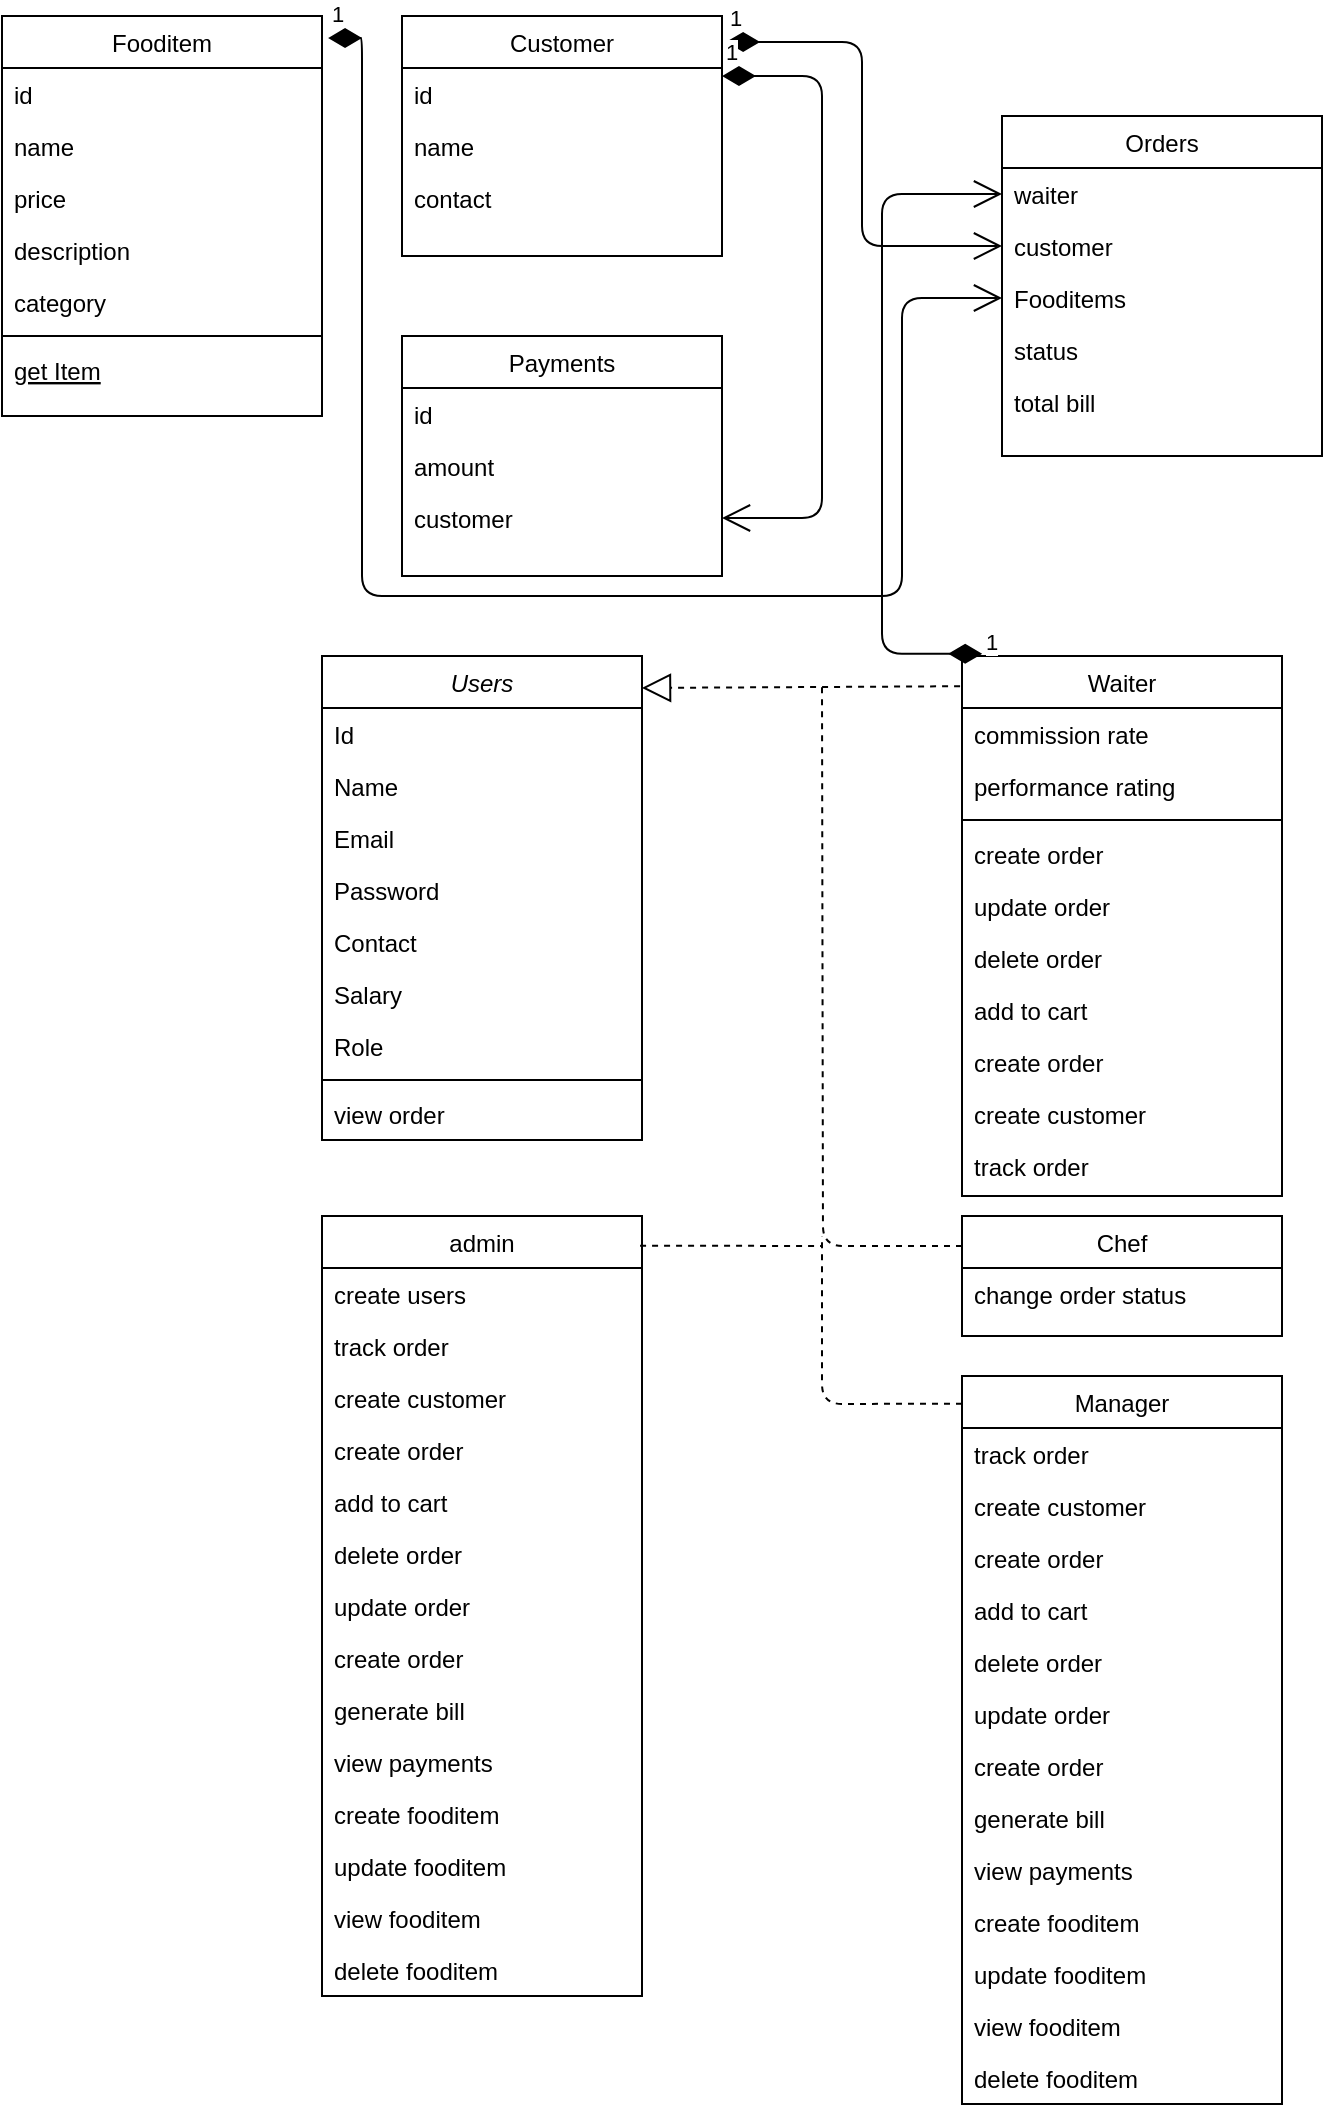 <mxfile version="14.7.6" type="device"><diagram id="C5RBs43oDa-KdzZeNtuy" name="Page-1"><mxGraphModel dx="1102" dy="614" grid="1" gridSize="10" guides="1" tooltips="1" connect="1" arrows="1" fold="1" page="1" pageScale="1" pageWidth="827" pageHeight="1169" math="0" shadow="0"><root><mxCell id="WIyWlLk6GJQsqaUBKTNV-0"/><mxCell id="WIyWlLk6GJQsqaUBKTNV-1" parent="WIyWlLk6GJQsqaUBKTNV-0"/><mxCell id="zkfFHV4jXpPFQw0GAbJ--0" value="Users" style="swimlane;fontStyle=2;align=center;verticalAlign=top;childLayout=stackLayout;horizontal=1;startSize=26;horizontalStack=0;resizeParent=1;resizeLast=0;collapsible=1;marginBottom=0;rounded=0;shadow=0;strokeWidth=1;" parent="WIyWlLk6GJQsqaUBKTNV-1" vertex="1"><mxGeometry x="280" y="360" width="160" height="242" as="geometry"><mxRectangle x="230" y="140" width="160" height="26" as="alternateBounds"/></mxGeometry></mxCell><mxCell id="HXVyKgKRxXWPWW1dmB_6-84" value="Id" style="text;align=left;verticalAlign=top;spacingLeft=4;spacingRight=4;overflow=hidden;rotatable=0;points=[[0,0.5],[1,0.5]];portConstraint=eastwest;rounded=0;shadow=0;html=0;" parent="zkfFHV4jXpPFQw0GAbJ--0" vertex="1"><mxGeometry y="26" width="160" height="26" as="geometry"/></mxCell><mxCell id="zkfFHV4jXpPFQw0GAbJ--1" value="Name" style="text;align=left;verticalAlign=top;spacingLeft=4;spacingRight=4;overflow=hidden;rotatable=0;points=[[0,0.5],[1,0.5]];portConstraint=eastwest;" parent="zkfFHV4jXpPFQw0GAbJ--0" vertex="1"><mxGeometry y="52" width="160" height="26" as="geometry"/></mxCell><mxCell id="zkfFHV4jXpPFQw0GAbJ--3" value="Email" style="text;align=left;verticalAlign=top;spacingLeft=4;spacingRight=4;overflow=hidden;rotatable=0;points=[[0,0.5],[1,0.5]];portConstraint=eastwest;rounded=0;shadow=0;html=0;" parent="zkfFHV4jXpPFQw0GAbJ--0" vertex="1"><mxGeometry y="78" width="160" height="26" as="geometry"/></mxCell><mxCell id="zkfFHV4jXpPFQw0GAbJ--2" value="Password" style="text;align=left;verticalAlign=top;spacingLeft=4;spacingRight=4;overflow=hidden;rotatable=0;points=[[0,0.5],[1,0.5]];portConstraint=eastwest;rounded=0;shadow=0;html=0;" parent="zkfFHV4jXpPFQw0GAbJ--0" vertex="1"><mxGeometry y="104" width="160" height="26" as="geometry"/></mxCell><mxCell id="HXVyKgKRxXWPWW1dmB_6-85" value="Contact" style="text;align=left;verticalAlign=top;spacingLeft=4;spacingRight=4;overflow=hidden;rotatable=0;points=[[0,0.5],[1,0.5]];portConstraint=eastwest;rounded=0;shadow=0;html=0;" parent="zkfFHV4jXpPFQw0GAbJ--0" vertex="1"><mxGeometry y="130" width="160" height="26" as="geometry"/></mxCell><mxCell id="HXVyKgKRxXWPWW1dmB_6-86" value="Salary" style="text;align=left;verticalAlign=top;spacingLeft=4;spacingRight=4;overflow=hidden;rotatable=0;points=[[0,0.5],[1,0.5]];portConstraint=eastwest;rounded=0;shadow=0;html=0;" parent="zkfFHV4jXpPFQw0GAbJ--0" vertex="1"><mxGeometry y="156" width="160" height="26" as="geometry"/></mxCell><mxCell id="HXVyKgKRxXWPWW1dmB_6-87" value="Role" style="text;align=left;verticalAlign=top;spacingLeft=4;spacingRight=4;overflow=hidden;rotatable=0;points=[[0,0.5],[1,0.5]];portConstraint=eastwest;rounded=0;shadow=0;html=0;" parent="zkfFHV4jXpPFQw0GAbJ--0" vertex="1"><mxGeometry y="182" width="160" height="26" as="geometry"/></mxCell><mxCell id="zkfFHV4jXpPFQw0GAbJ--4" value="" style="line;html=1;strokeWidth=1;align=left;verticalAlign=middle;spacingTop=-1;spacingLeft=3;spacingRight=3;rotatable=0;labelPosition=right;points=[];portConstraint=eastwest;" parent="zkfFHV4jXpPFQw0GAbJ--0" vertex="1"><mxGeometry y="208" width="160" height="8" as="geometry"/></mxCell><mxCell id="zkfFHV4jXpPFQw0GAbJ--5" value="view order" style="text;align=left;verticalAlign=top;spacingLeft=4;spacingRight=4;overflow=hidden;rotatable=0;points=[[0,0.5],[1,0.5]];portConstraint=eastwest;" parent="zkfFHV4jXpPFQw0GAbJ--0" vertex="1"><mxGeometry y="216" width="160" height="26" as="geometry"/></mxCell><mxCell id="zkfFHV4jXpPFQw0GAbJ--6" value="Fooditem" style="swimlane;fontStyle=0;align=center;verticalAlign=top;childLayout=stackLayout;horizontal=1;startSize=26;horizontalStack=0;resizeParent=1;resizeLast=0;collapsible=1;marginBottom=0;rounded=0;shadow=0;strokeWidth=1;" parent="WIyWlLk6GJQsqaUBKTNV-1" vertex="1"><mxGeometry x="120" y="40" width="160" height="200" as="geometry"><mxRectangle x="130" y="380" width="160" height="26" as="alternateBounds"/></mxGeometry></mxCell><mxCell id="zkfFHV4jXpPFQw0GAbJ--7" value="id" style="text;align=left;verticalAlign=top;spacingLeft=4;spacingRight=4;overflow=hidden;rotatable=0;points=[[0,0.5],[1,0.5]];portConstraint=eastwest;" parent="zkfFHV4jXpPFQw0GAbJ--6" vertex="1"><mxGeometry y="26" width="160" height="26" as="geometry"/></mxCell><mxCell id="zkfFHV4jXpPFQw0GAbJ--8" value="name" style="text;align=left;verticalAlign=top;spacingLeft=4;spacingRight=4;overflow=hidden;rotatable=0;points=[[0,0.5],[1,0.5]];portConstraint=eastwest;rounded=0;shadow=0;html=0;" parent="zkfFHV4jXpPFQw0GAbJ--6" vertex="1"><mxGeometry y="52" width="160" height="26" as="geometry"/></mxCell><mxCell id="HXVyKgKRxXWPWW1dmB_6-135" value="price" style="text;align=left;verticalAlign=top;spacingLeft=4;spacingRight=4;overflow=hidden;rotatable=0;points=[[0,0.5],[1,0.5]];portConstraint=eastwest;rounded=0;shadow=0;html=0;" parent="zkfFHV4jXpPFQw0GAbJ--6" vertex="1"><mxGeometry y="78" width="160" height="26" as="geometry"/></mxCell><mxCell id="HXVyKgKRxXWPWW1dmB_6-136" value="description" style="text;align=left;verticalAlign=top;spacingLeft=4;spacingRight=4;overflow=hidden;rotatable=0;points=[[0,0.5],[1,0.5]];portConstraint=eastwest;rounded=0;shadow=0;html=0;" parent="zkfFHV4jXpPFQw0GAbJ--6" vertex="1"><mxGeometry y="104" width="160" height="26" as="geometry"/></mxCell><mxCell id="HXVyKgKRxXWPWW1dmB_6-137" value="category" style="text;align=left;verticalAlign=top;spacingLeft=4;spacingRight=4;overflow=hidden;rotatable=0;points=[[0,0.5],[1,0.5]];portConstraint=eastwest;rounded=0;shadow=0;html=0;" parent="zkfFHV4jXpPFQw0GAbJ--6" vertex="1"><mxGeometry y="130" width="160" height="26" as="geometry"/></mxCell><mxCell id="zkfFHV4jXpPFQw0GAbJ--9" value="" style="line;html=1;strokeWidth=1;align=left;verticalAlign=middle;spacingTop=-1;spacingLeft=3;spacingRight=3;rotatable=0;labelPosition=right;points=[];portConstraint=eastwest;" parent="zkfFHV4jXpPFQw0GAbJ--6" vertex="1"><mxGeometry y="156" width="160" height="8" as="geometry"/></mxCell><mxCell id="zkfFHV4jXpPFQw0GAbJ--10" value="get Item" style="text;align=left;verticalAlign=top;spacingLeft=4;spacingRight=4;overflow=hidden;rotatable=0;points=[[0,0.5],[1,0.5]];portConstraint=eastwest;fontStyle=4" parent="zkfFHV4jXpPFQw0GAbJ--6" vertex="1"><mxGeometry y="164" width="160" height="26" as="geometry"/></mxCell><mxCell id="zkfFHV4jXpPFQw0GAbJ--13" value="Chef" style="swimlane;fontStyle=0;align=center;verticalAlign=top;childLayout=stackLayout;horizontal=1;startSize=26;horizontalStack=0;resizeParent=1;resizeLast=0;collapsible=1;marginBottom=0;rounded=0;shadow=0;strokeWidth=1;" parent="WIyWlLk6GJQsqaUBKTNV-1" vertex="1"><mxGeometry x="600" y="640" width="160" height="60" as="geometry"><mxRectangle x="340" y="380" width="170" height="26" as="alternateBounds"/></mxGeometry></mxCell><mxCell id="HXVyKgKRxXWPWW1dmB_6-90" value="change order status" style="text;align=left;verticalAlign=top;spacingLeft=4;spacingRight=4;overflow=hidden;rotatable=0;points=[[0,0.5],[1,0.5]];portConstraint=eastwest;" parent="zkfFHV4jXpPFQw0GAbJ--13" vertex="1"><mxGeometry y="26" width="160" height="26" as="geometry"/></mxCell><mxCell id="zkfFHV4jXpPFQw0GAbJ--17" value="Waiter" style="swimlane;fontStyle=0;align=center;verticalAlign=top;childLayout=stackLayout;horizontal=1;startSize=26;horizontalStack=0;resizeParent=1;resizeLast=0;collapsible=1;marginBottom=0;rounded=0;shadow=0;strokeWidth=1;" parent="WIyWlLk6GJQsqaUBKTNV-1" vertex="1"><mxGeometry x="600" y="360" width="160" height="270" as="geometry"><mxRectangle x="550" y="140" width="160" height="26" as="alternateBounds"/></mxGeometry></mxCell><mxCell id="zkfFHV4jXpPFQw0GAbJ--18" value="commission rate" style="text;align=left;verticalAlign=top;spacingLeft=4;spacingRight=4;overflow=hidden;rotatable=0;points=[[0,0.5],[1,0.5]];portConstraint=eastwest;" parent="zkfFHV4jXpPFQw0GAbJ--17" vertex="1"><mxGeometry y="26" width="160" height="26" as="geometry"/></mxCell><mxCell id="HXVyKgKRxXWPWW1dmB_6-96" value="performance rating" style="text;align=left;verticalAlign=top;spacingLeft=4;spacingRight=4;overflow=hidden;rotatable=0;points=[[0,0.5],[1,0.5]];portConstraint=eastwest;" parent="zkfFHV4jXpPFQw0GAbJ--17" vertex="1"><mxGeometry y="52" width="160" height="26" as="geometry"/></mxCell><mxCell id="HXVyKgKRxXWPWW1dmB_6-98" value="" style="line;html=1;strokeWidth=1;align=left;verticalAlign=middle;spacingTop=-1;spacingLeft=3;spacingRight=3;rotatable=0;labelPosition=right;points=[];portConstraint=eastwest;" parent="zkfFHV4jXpPFQw0GAbJ--17" vertex="1"><mxGeometry y="78" width="160" height="8" as="geometry"/></mxCell><mxCell id="HXVyKgKRxXWPWW1dmB_6-97" value="create order" style="text;align=left;verticalAlign=top;spacingLeft=4;spacingRight=4;overflow=hidden;rotatable=0;points=[[0,0.5],[1,0.5]];portConstraint=eastwest;rounded=0;shadow=0;html=0;" parent="zkfFHV4jXpPFQw0GAbJ--17" vertex="1"><mxGeometry y="86" width="160" height="26" as="geometry"/></mxCell><mxCell id="zkfFHV4jXpPFQw0GAbJ--19" value="update order" style="text;align=left;verticalAlign=top;spacingLeft=4;spacingRight=4;overflow=hidden;rotatable=0;points=[[0,0.5],[1,0.5]];portConstraint=eastwest;rounded=0;shadow=0;html=0;" parent="zkfFHV4jXpPFQw0GAbJ--17" vertex="1"><mxGeometry y="112" width="160" height="26" as="geometry"/></mxCell><mxCell id="zkfFHV4jXpPFQw0GAbJ--20" value="delete order" style="text;align=left;verticalAlign=top;spacingLeft=4;spacingRight=4;overflow=hidden;rotatable=0;points=[[0,0.5],[1,0.5]];portConstraint=eastwest;rounded=0;shadow=0;html=0;" parent="zkfFHV4jXpPFQw0GAbJ--17" vertex="1"><mxGeometry y="138" width="160" height="26" as="geometry"/></mxCell><mxCell id="zkfFHV4jXpPFQw0GAbJ--21" value="add to cart" style="text;align=left;verticalAlign=top;spacingLeft=4;spacingRight=4;overflow=hidden;rotatable=0;points=[[0,0.5],[1,0.5]];portConstraint=eastwest;rounded=0;shadow=0;html=0;" parent="zkfFHV4jXpPFQw0GAbJ--17" vertex="1"><mxGeometry y="164" width="160" height="26" as="geometry"/></mxCell><mxCell id="zkfFHV4jXpPFQw0GAbJ--22" value="create order" style="text;align=left;verticalAlign=top;spacingLeft=4;spacingRight=4;overflow=hidden;rotatable=0;points=[[0,0.5],[1,0.5]];portConstraint=eastwest;rounded=0;shadow=0;html=0;" parent="zkfFHV4jXpPFQw0GAbJ--17" vertex="1"><mxGeometry y="190" width="160" height="26" as="geometry"/></mxCell><mxCell id="HXVyKgKRxXWPWW1dmB_6-88" value="create customer" style="text;align=left;verticalAlign=top;spacingLeft=4;spacingRight=4;overflow=hidden;rotatable=0;points=[[0,0.5],[1,0.5]];portConstraint=eastwest;rounded=0;shadow=0;html=0;" parent="zkfFHV4jXpPFQw0GAbJ--17" vertex="1"><mxGeometry y="216" width="160" height="26" as="geometry"/></mxCell><mxCell id="HXVyKgKRxXWPWW1dmB_6-91" value="track order" style="text;align=left;verticalAlign=top;spacingLeft=4;spacingRight=4;overflow=hidden;rotatable=0;points=[[0,0.5],[1,0.5]];portConstraint=eastwest;rounded=0;shadow=0;html=0;" parent="zkfFHV4jXpPFQw0GAbJ--17" vertex="1"><mxGeometry y="242" width="160" height="26" as="geometry"/></mxCell><mxCell id="HXVyKgKRxXWPWW1dmB_6-92" value="Manager" style="swimlane;fontStyle=0;align=center;verticalAlign=top;childLayout=stackLayout;horizontal=1;startSize=26;horizontalStack=0;resizeParent=1;resizeLast=0;collapsible=1;marginBottom=0;rounded=0;shadow=0;strokeWidth=1;" parent="WIyWlLk6GJQsqaUBKTNV-1" vertex="1"><mxGeometry x="600" y="720" width="160" height="364" as="geometry"><mxRectangle x="340" y="380" width="170" height="26" as="alternateBounds"/></mxGeometry></mxCell><mxCell id="HXVyKgKRxXWPWW1dmB_6-113" value="track order" style="text;align=left;verticalAlign=top;spacingLeft=4;spacingRight=4;overflow=hidden;rotatable=0;points=[[0,0.5],[1,0.5]];portConstraint=eastwest;rounded=0;shadow=0;html=0;" parent="HXVyKgKRxXWPWW1dmB_6-92" vertex="1"><mxGeometry y="26" width="160" height="26" as="geometry"/></mxCell><mxCell id="HXVyKgKRxXWPWW1dmB_6-112" value="create customer" style="text;align=left;verticalAlign=top;spacingLeft=4;spacingRight=4;overflow=hidden;rotatable=0;points=[[0,0.5],[1,0.5]];portConstraint=eastwest;rounded=0;shadow=0;html=0;" parent="HXVyKgKRxXWPWW1dmB_6-92" vertex="1"><mxGeometry y="52" width="160" height="26" as="geometry"/></mxCell><mxCell id="HXVyKgKRxXWPWW1dmB_6-111" value="create order" style="text;align=left;verticalAlign=top;spacingLeft=4;spacingRight=4;overflow=hidden;rotatable=0;points=[[0,0.5],[1,0.5]];portConstraint=eastwest;rounded=0;shadow=0;html=0;" parent="HXVyKgKRxXWPWW1dmB_6-92" vertex="1"><mxGeometry y="78" width="160" height="26" as="geometry"/></mxCell><mxCell id="HXVyKgKRxXWPWW1dmB_6-110" value="add to cart" style="text;align=left;verticalAlign=top;spacingLeft=4;spacingRight=4;overflow=hidden;rotatable=0;points=[[0,0.5],[1,0.5]];portConstraint=eastwest;rounded=0;shadow=0;html=0;" parent="HXVyKgKRxXWPWW1dmB_6-92" vertex="1"><mxGeometry y="104" width="160" height="26" as="geometry"/></mxCell><mxCell id="HXVyKgKRxXWPWW1dmB_6-109" value="delete order" style="text;align=left;verticalAlign=top;spacingLeft=4;spacingRight=4;overflow=hidden;rotatable=0;points=[[0,0.5],[1,0.5]];portConstraint=eastwest;rounded=0;shadow=0;html=0;" parent="HXVyKgKRxXWPWW1dmB_6-92" vertex="1"><mxGeometry y="130" width="160" height="26" as="geometry"/></mxCell><mxCell id="HXVyKgKRxXWPWW1dmB_6-108" value="update order" style="text;align=left;verticalAlign=top;spacingLeft=4;spacingRight=4;overflow=hidden;rotatable=0;points=[[0,0.5],[1,0.5]];portConstraint=eastwest;rounded=0;shadow=0;html=0;" parent="HXVyKgKRxXWPWW1dmB_6-92" vertex="1"><mxGeometry y="156" width="160" height="26" as="geometry"/></mxCell><mxCell id="HXVyKgKRxXWPWW1dmB_6-107" value="create order" style="text;align=left;verticalAlign=top;spacingLeft=4;spacingRight=4;overflow=hidden;rotatable=0;points=[[0,0.5],[1,0.5]];portConstraint=eastwest;rounded=0;shadow=0;html=0;" parent="HXVyKgKRxXWPWW1dmB_6-92" vertex="1"><mxGeometry y="182" width="160" height="26" as="geometry"/></mxCell><mxCell id="HXVyKgKRxXWPWW1dmB_6-114" value="generate bill" style="text;align=left;verticalAlign=top;spacingLeft=4;spacingRight=4;overflow=hidden;rotatable=0;points=[[0,0.5],[1,0.5]];portConstraint=eastwest;rounded=0;shadow=0;html=0;" parent="HXVyKgKRxXWPWW1dmB_6-92" vertex="1"><mxGeometry y="208" width="160" height="26" as="geometry"/></mxCell><mxCell id="HXVyKgKRxXWPWW1dmB_6-115" value="view payments" style="text;align=left;verticalAlign=top;spacingLeft=4;spacingRight=4;overflow=hidden;rotatable=0;points=[[0,0.5],[1,0.5]];portConstraint=eastwest;rounded=0;shadow=0;html=0;" parent="HXVyKgKRxXWPWW1dmB_6-92" vertex="1"><mxGeometry y="234" width="160" height="26" as="geometry"/></mxCell><mxCell id="HXVyKgKRxXWPWW1dmB_6-116" value="create fooditem" style="text;align=left;verticalAlign=top;spacingLeft=4;spacingRight=4;overflow=hidden;rotatable=0;points=[[0,0.5],[1,0.5]];portConstraint=eastwest;rounded=0;shadow=0;html=0;" parent="HXVyKgKRxXWPWW1dmB_6-92" vertex="1"><mxGeometry y="260" width="160" height="26" as="geometry"/></mxCell><mxCell id="HXVyKgKRxXWPWW1dmB_6-117" value="update fooditem" style="text;align=left;verticalAlign=top;spacingLeft=4;spacingRight=4;overflow=hidden;rotatable=0;points=[[0,0.5],[1,0.5]];portConstraint=eastwest;rounded=0;shadow=0;html=0;" parent="HXVyKgKRxXWPWW1dmB_6-92" vertex="1"><mxGeometry y="286" width="160" height="26" as="geometry"/></mxCell><mxCell id="HXVyKgKRxXWPWW1dmB_6-118" value="view fooditem" style="text;align=left;verticalAlign=top;spacingLeft=4;spacingRight=4;overflow=hidden;rotatable=0;points=[[0,0.5],[1,0.5]];portConstraint=eastwest;rounded=0;shadow=0;html=0;" parent="HXVyKgKRxXWPWW1dmB_6-92" vertex="1"><mxGeometry y="312" width="160" height="26" as="geometry"/></mxCell><mxCell id="HXVyKgKRxXWPWW1dmB_6-119" value="delete fooditem" style="text;align=left;verticalAlign=top;spacingLeft=4;spacingRight=4;overflow=hidden;rotatable=0;points=[[0,0.5],[1,0.5]];portConstraint=eastwest;rounded=0;shadow=0;html=0;" parent="HXVyKgKRxXWPWW1dmB_6-92" vertex="1"><mxGeometry y="338" width="160" height="26" as="geometry"/></mxCell><mxCell id="HXVyKgKRxXWPWW1dmB_6-120" value="admin" style="swimlane;fontStyle=0;align=center;verticalAlign=top;childLayout=stackLayout;horizontal=1;startSize=26;horizontalStack=0;resizeParent=1;resizeLast=0;collapsible=1;marginBottom=0;rounded=0;shadow=0;strokeWidth=1;" parent="WIyWlLk6GJQsqaUBKTNV-1" vertex="1"><mxGeometry x="280" y="640" width="160" height="390" as="geometry"><mxRectangle x="340" y="380" width="170" height="26" as="alternateBounds"/></mxGeometry></mxCell><mxCell id="HXVyKgKRxXWPWW1dmB_6-134" value="create users" style="text;align=left;verticalAlign=top;spacingLeft=4;spacingRight=4;overflow=hidden;rotatable=0;points=[[0,0.5],[1,0.5]];portConstraint=eastwest;rounded=0;shadow=0;html=0;" parent="HXVyKgKRxXWPWW1dmB_6-120" vertex="1"><mxGeometry y="26" width="160" height="26" as="geometry"/></mxCell><mxCell id="HXVyKgKRxXWPWW1dmB_6-121" value="track order" style="text;align=left;verticalAlign=top;spacingLeft=4;spacingRight=4;overflow=hidden;rotatable=0;points=[[0,0.5],[1,0.5]];portConstraint=eastwest;rounded=0;shadow=0;html=0;" parent="HXVyKgKRxXWPWW1dmB_6-120" vertex="1"><mxGeometry y="52" width="160" height="26" as="geometry"/></mxCell><mxCell id="HXVyKgKRxXWPWW1dmB_6-122" value="create customer" style="text;align=left;verticalAlign=top;spacingLeft=4;spacingRight=4;overflow=hidden;rotatable=0;points=[[0,0.5],[1,0.5]];portConstraint=eastwest;rounded=0;shadow=0;html=0;" parent="HXVyKgKRxXWPWW1dmB_6-120" vertex="1"><mxGeometry y="78" width="160" height="26" as="geometry"/></mxCell><mxCell id="HXVyKgKRxXWPWW1dmB_6-123" value="create order" style="text;align=left;verticalAlign=top;spacingLeft=4;spacingRight=4;overflow=hidden;rotatable=0;points=[[0,0.5],[1,0.5]];portConstraint=eastwest;rounded=0;shadow=0;html=0;" parent="HXVyKgKRxXWPWW1dmB_6-120" vertex="1"><mxGeometry y="104" width="160" height="26" as="geometry"/></mxCell><mxCell id="HXVyKgKRxXWPWW1dmB_6-124" value="add to cart" style="text;align=left;verticalAlign=top;spacingLeft=4;spacingRight=4;overflow=hidden;rotatable=0;points=[[0,0.5],[1,0.5]];portConstraint=eastwest;rounded=0;shadow=0;html=0;" parent="HXVyKgKRxXWPWW1dmB_6-120" vertex="1"><mxGeometry y="130" width="160" height="26" as="geometry"/></mxCell><mxCell id="HXVyKgKRxXWPWW1dmB_6-125" value="delete order" style="text;align=left;verticalAlign=top;spacingLeft=4;spacingRight=4;overflow=hidden;rotatable=0;points=[[0,0.5],[1,0.5]];portConstraint=eastwest;rounded=0;shadow=0;html=0;" parent="HXVyKgKRxXWPWW1dmB_6-120" vertex="1"><mxGeometry y="156" width="160" height="26" as="geometry"/></mxCell><mxCell id="HXVyKgKRxXWPWW1dmB_6-126" value="update order" style="text;align=left;verticalAlign=top;spacingLeft=4;spacingRight=4;overflow=hidden;rotatable=0;points=[[0,0.5],[1,0.5]];portConstraint=eastwest;rounded=0;shadow=0;html=0;" parent="HXVyKgKRxXWPWW1dmB_6-120" vertex="1"><mxGeometry y="182" width="160" height="26" as="geometry"/></mxCell><mxCell id="HXVyKgKRxXWPWW1dmB_6-127" value="create order" style="text;align=left;verticalAlign=top;spacingLeft=4;spacingRight=4;overflow=hidden;rotatable=0;points=[[0,0.5],[1,0.5]];portConstraint=eastwest;rounded=0;shadow=0;html=0;" parent="HXVyKgKRxXWPWW1dmB_6-120" vertex="1"><mxGeometry y="208" width="160" height="26" as="geometry"/></mxCell><mxCell id="HXVyKgKRxXWPWW1dmB_6-128" value="generate bill" style="text;align=left;verticalAlign=top;spacingLeft=4;spacingRight=4;overflow=hidden;rotatable=0;points=[[0,0.5],[1,0.5]];portConstraint=eastwest;rounded=0;shadow=0;html=0;" parent="HXVyKgKRxXWPWW1dmB_6-120" vertex="1"><mxGeometry y="234" width="160" height="26" as="geometry"/></mxCell><mxCell id="HXVyKgKRxXWPWW1dmB_6-129" value="view payments" style="text;align=left;verticalAlign=top;spacingLeft=4;spacingRight=4;overflow=hidden;rotatable=0;points=[[0,0.5],[1,0.5]];portConstraint=eastwest;rounded=0;shadow=0;html=0;" parent="HXVyKgKRxXWPWW1dmB_6-120" vertex="1"><mxGeometry y="260" width="160" height="26" as="geometry"/></mxCell><mxCell id="HXVyKgKRxXWPWW1dmB_6-130" value="create fooditem" style="text;align=left;verticalAlign=top;spacingLeft=4;spacingRight=4;overflow=hidden;rotatable=0;points=[[0,0.5],[1,0.5]];portConstraint=eastwest;rounded=0;shadow=0;html=0;" parent="HXVyKgKRxXWPWW1dmB_6-120" vertex="1"><mxGeometry y="286" width="160" height="26" as="geometry"/></mxCell><mxCell id="HXVyKgKRxXWPWW1dmB_6-131" value="update fooditem" style="text;align=left;verticalAlign=top;spacingLeft=4;spacingRight=4;overflow=hidden;rotatable=0;points=[[0,0.5],[1,0.5]];portConstraint=eastwest;rounded=0;shadow=0;html=0;" parent="HXVyKgKRxXWPWW1dmB_6-120" vertex="1"><mxGeometry y="312" width="160" height="26" as="geometry"/></mxCell><mxCell id="HXVyKgKRxXWPWW1dmB_6-132" value="view fooditem" style="text;align=left;verticalAlign=top;spacingLeft=4;spacingRight=4;overflow=hidden;rotatable=0;points=[[0,0.5],[1,0.5]];portConstraint=eastwest;rounded=0;shadow=0;html=0;" parent="HXVyKgKRxXWPWW1dmB_6-120" vertex="1"><mxGeometry y="338" width="160" height="26" as="geometry"/></mxCell><mxCell id="HXVyKgKRxXWPWW1dmB_6-133" value="delete fooditem" style="text;align=left;verticalAlign=top;spacingLeft=4;spacingRight=4;overflow=hidden;rotatable=0;points=[[0,0.5],[1,0.5]];portConstraint=eastwest;rounded=0;shadow=0;html=0;" parent="HXVyKgKRxXWPWW1dmB_6-120" vertex="1"><mxGeometry y="364" width="160" height="26" as="geometry"/></mxCell><mxCell id="HXVyKgKRxXWPWW1dmB_6-140" value="Customer" style="swimlane;fontStyle=0;align=center;verticalAlign=top;childLayout=stackLayout;horizontal=1;startSize=26;horizontalStack=0;resizeParent=1;resizeLast=0;collapsible=1;marginBottom=0;rounded=0;shadow=0;strokeWidth=1;" parent="WIyWlLk6GJQsqaUBKTNV-1" vertex="1"><mxGeometry x="320" y="40" width="160" height="120" as="geometry"><mxRectangle x="130" y="380" width="160" height="26" as="alternateBounds"/></mxGeometry></mxCell><mxCell id="HXVyKgKRxXWPWW1dmB_6-141" value="id" style="text;align=left;verticalAlign=top;spacingLeft=4;spacingRight=4;overflow=hidden;rotatable=0;points=[[0,0.5],[1,0.5]];portConstraint=eastwest;" parent="HXVyKgKRxXWPWW1dmB_6-140" vertex="1"><mxGeometry y="26" width="160" height="26" as="geometry"/></mxCell><mxCell id="HXVyKgKRxXWPWW1dmB_6-142" value="name" style="text;align=left;verticalAlign=top;spacingLeft=4;spacingRight=4;overflow=hidden;rotatable=0;points=[[0,0.5],[1,0.5]];portConstraint=eastwest;rounded=0;shadow=0;html=0;" parent="HXVyKgKRxXWPWW1dmB_6-140" vertex="1"><mxGeometry y="52" width="160" height="26" as="geometry"/></mxCell><mxCell id="HXVyKgKRxXWPWW1dmB_6-143" value="contact" style="text;align=left;verticalAlign=top;spacingLeft=4;spacingRight=4;overflow=hidden;rotatable=0;points=[[0,0.5],[1,0.5]];portConstraint=eastwest;rounded=0;shadow=0;html=0;" parent="HXVyKgKRxXWPWW1dmB_6-140" vertex="1"><mxGeometry y="78" width="160" height="26" as="geometry"/></mxCell><mxCell id="HXVyKgKRxXWPWW1dmB_6-151" value="Payments" style="swimlane;fontStyle=0;align=center;verticalAlign=top;childLayout=stackLayout;horizontal=1;startSize=26;horizontalStack=0;resizeParent=1;resizeLast=0;collapsible=1;marginBottom=0;rounded=0;shadow=0;strokeWidth=1;" parent="WIyWlLk6GJQsqaUBKTNV-1" vertex="1"><mxGeometry x="320" y="200" width="160" height="120" as="geometry"><mxRectangle x="130" y="380" width="160" height="26" as="alternateBounds"/></mxGeometry></mxCell><mxCell id="HXVyKgKRxXWPWW1dmB_6-152" value="id" style="text;align=left;verticalAlign=top;spacingLeft=4;spacingRight=4;overflow=hidden;rotatable=0;points=[[0,0.5],[1,0.5]];portConstraint=eastwest;" parent="HXVyKgKRxXWPWW1dmB_6-151" vertex="1"><mxGeometry y="26" width="160" height="26" as="geometry"/></mxCell><mxCell id="HXVyKgKRxXWPWW1dmB_6-153" value="amount" style="text;align=left;verticalAlign=top;spacingLeft=4;spacingRight=4;overflow=hidden;rotatable=0;points=[[0,0.5],[1,0.5]];portConstraint=eastwest;rounded=0;shadow=0;html=0;" parent="HXVyKgKRxXWPWW1dmB_6-151" vertex="1"><mxGeometry y="52" width="160" height="26" as="geometry"/></mxCell><mxCell id="HXVyKgKRxXWPWW1dmB_6-154" value="customer" style="text;align=left;verticalAlign=top;spacingLeft=4;spacingRight=4;overflow=hidden;rotatable=0;points=[[0,0.5],[1,0.5]];portConstraint=eastwest;rounded=0;shadow=0;html=0;" parent="HXVyKgKRxXWPWW1dmB_6-151" vertex="1"><mxGeometry y="78" width="160" height="26" as="geometry"/></mxCell><mxCell id="HXVyKgKRxXWPWW1dmB_6-155" value="Orders" style="swimlane;fontStyle=0;align=center;verticalAlign=top;childLayout=stackLayout;horizontal=1;startSize=26;horizontalStack=0;resizeParent=1;resizeLast=0;collapsible=1;marginBottom=0;rounded=0;shadow=0;strokeWidth=1;" parent="WIyWlLk6GJQsqaUBKTNV-1" vertex="1"><mxGeometry x="620" y="90" width="160" height="170" as="geometry"><mxRectangle x="130" y="380" width="160" height="26" as="alternateBounds"/></mxGeometry></mxCell><mxCell id="HXVyKgKRxXWPWW1dmB_6-156" value="waiter" style="text;align=left;verticalAlign=top;spacingLeft=4;spacingRight=4;overflow=hidden;rotatable=0;points=[[0,0.5],[1,0.5]];portConstraint=eastwest;" parent="HXVyKgKRxXWPWW1dmB_6-155" vertex="1"><mxGeometry y="26" width="160" height="26" as="geometry"/></mxCell><mxCell id="HXVyKgKRxXWPWW1dmB_6-157" value="customer" style="text;align=left;verticalAlign=top;spacingLeft=4;spacingRight=4;overflow=hidden;rotatable=0;points=[[0,0.5],[1,0.5]];portConstraint=eastwest;rounded=0;shadow=0;html=0;" parent="HXVyKgKRxXWPWW1dmB_6-155" vertex="1"><mxGeometry y="52" width="160" height="26" as="geometry"/></mxCell><mxCell id="HXVyKgKRxXWPWW1dmB_6-158" value="Fooditems" style="text;align=left;verticalAlign=top;spacingLeft=4;spacingRight=4;overflow=hidden;rotatable=0;points=[[0,0.5],[1,0.5]];portConstraint=eastwest;rounded=0;shadow=0;html=0;" parent="HXVyKgKRxXWPWW1dmB_6-155" vertex="1"><mxGeometry y="78" width="160" height="26" as="geometry"/></mxCell><mxCell id="HXVyKgKRxXWPWW1dmB_6-159" value="status" style="text;align=left;verticalAlign=top;spacingLeft=4;spacingRight=4;overflow=hidden;rotatable=0;points=[[0,0.5],[1,0.5]];portConstraint=eastwest;rounded=0;shadow=0;html=0;" parent="HXVyKgKRxXWPWW1dmB_6-155" vertex="1"><mxGeometry y="104" width="160" height="26" as="geometry"/></mxCell><mxCell id="HXVyKgKRxXWPWW1dmB_6-160" value="total bill" style="text;align=left;verticalAlign=top;spacingLeft=4;spacingRight=4;overflow=hidden;rotatable=0;points=[[0,0.5],[1,0.5]];portConstraint=eastwest;rounded=0;shadow=0;html=0;" parent="HXVyKgKRxXWPWW1dmB_6-155" vertex="1"><mxGeometry y="130" width="160" height="26" as="geometry"/></mxCell><mxCell id="vIgH4wl9M1_oVpmerc70-0" value="" style="endArrow=block;dashed=1;endFill=0;endSize=12;html=1;entryX=1;entryY=0.066;entryDx=0;entryDy=0;entryPerimeter=0;exitX=-0.006;exitY=0.056;exitDx=0;exitDy=0;exitPerimeter=0;" edge="1" parent="WIyWlLk6GJQsqaUBKTNV-1" source="zkfFHV4jXpPFQw0GAbJ--17" target="zkfFHV4jXpPFQw0GAbJ--0"><mxGeometry width="160" relative="1" as="geometry"><mxPoint x="290" y="540" as="sourcePoint"/><mxPoint x="450" y="540" as="targetPoint"/></mxGeometry></mxCell><mxCell id="vIgH4wl9M1_oVpmerc70-2" value="" style="endArrow=none;dashed=1;html=1;exitX=0;exitY=0.25;exitDx=0;exitDy=0;edgeStyle=orthogonalEdgeStyle;" edge="1" parent="WIyWlLk6GJQsqaUBKTNV-1" source="zkfFHV4jXpPFQw0GAbJ--13"><mxGeometry width="50" height="50" relative="1" as="geometry"><mxPoint x="350" y="660" as="sourcePoint"/><mxPoint x="530" y="374" as="targetPoint"/></mxGeometry></mxCell><mxCell id="vIgH4wl9M1_oVpmerc70-3" value="" style="endArrow=none;dashed=1;html=1;exitX=0;exitY=0.038;exitDx=0;exitDy=0;exitPerimeter=0;" edge="1" parent="WIyWlLk6GJQsqaUBKTNV-1" source="HXVyKgKRxXWPWW1dmB_6-92"><mxGeometry width="50" height="50" relative="1" as="geometry"><mxPoint x="350" y="560" as="sourcePoint"/><mxPoint x="530" y="650" as="targetPoint"/><Array as="points"><mxPoint x="530" y="734"/></Array></mxGeometry></mxCell><mxCell id="vIgH4wl9M1_oVpmerc70-4" value="" style="endArrow=none;dashed=1;html=1;exitX=0.994;exitY=0.038;exitDx=0;exitDy=0;exitPerimeter=0;" edge="1" parent="WIyWlLk6GJQsqaUBKTNV-1" source="HXVyKgKRxXWPWW1dmB_6-120"><mxGeometry width="50" height="50" relative="1" as="geometry"><mxPoint x="350" y="860" as="sourcePoint"/><mxPoint x="530" y="655" as="targetPoint"/></mxGeometry></mxCell><mxCell id="vIgH4wl9M1_oVpmerc70-5" value="1" style="endArrow=open;html=1;endSize=12;startArrow=diamondThin;startSize=14;startFill=1;edgeStyle=orthogonalEdgeStyle;align=left;verticalAlign=bottom;entryX=0;entryY=0.5;entryDx=0;entryDy=0;exitX=1.013;exitY=0.108;exitDx=0;exitDy=0;exitPerimeter=0;" edge="1" parent="WIyWlLk6GJQsqaUBKTNV-1" source="HXVyKgKRxXWPWW1dmB_6-140" target="HXVyKgKRxXWPWW1dmB_6-157"><mxGeometry x="-1" y="3" relative="1" as="geometry"><mxPoint x="500" y="90" as="sourcePoint"/><mxPoint x="660" y="90" as="targetPoint"/></mxGeometry></mxCell><mxCell id="vIgH4wl9M1_oVpmerc70-6" value="1" style="endArrow=open;html=1;endSize=12;startArrow=diamondThin;startSize=14;startFill=1;edgeStyle=orthogonalEdgeStyle;align=left;verticalAlign=bottom;entryX=0;entryY=0.5;entryDx=0;entryDy=0;exitX=0.063;exitY=-0.004;exitDx=0;exitDy=0;exitPerimeter=0;" edge="1" parent="WIyWlLk6GJQsqaUBKTNV-1" source="zkfFHV4jXpPFQw0GAbJ--17" target="HXVyKgKRxXWPWW1dmB_6-156"><mxGeometry x="-1" y="3" relative="1" as="geometry"><mxPoint x="490" y="110" as="sourcePoint"/><mxPoint x="630" y="165" as="targetPoint"/><Array as="points"><mxPoint x="560" y="359"/><mxPoint x="560" y="129"/></Array></mxGeometry></mxCell><mxCell id="vIgH4wl9M1_oVpmerc70-7" value="1" style="endArrow=open;html=1;endSize=12;startArrow=diamondThin;startSize=14;startFill=1;edgeStyle=orthogonalEdgeStyle;align=left;verticalAlign=bottom;entryX=0;entryY=0.5;entryDx=0;entryDy=0;exitX=1.019;exitY=0.055;exitDx=0;exitDy=0;exitPerimeter=0;" edge="1" parent="WIyWlLk6GJQsqaUBKTNV-1" source="zkfFHV4jXpPFQw0GAbJ--6" target="HXVyKgKRxXWPWW1dmB_6-158"><mxGeometry x="-1" y="3" relative="1" as="geometry"><mxPoint x="300" y="70" as="sourcePoint"/><mxPoint x="630" y="139" as="targetPoint"/><Array as="points"><mxPoint x="300" y="51"/><mxPoint x="300" y="330"/><mxPoint x="570" y="330"/><mxPoint x="570" y="181"/></Array></mxGeometry></mxCell><mxCell id="vIgH4wl9M1_oVpmerc70-10" value="1" style="endArrow=open;html=1;endSize=12;startArrow=diamondThin;startSize=14;startFill=1;edgeStyle=orthogonalEdgeStyle;align=left;verticalAlign=bottom;entryX=1;entryY=0.5;entryDx=0;entryDy=0;exitX=1;exitY=0.25;exitDx=0;exitDy=0;" edge="1" parent="WIyWlLk6GJQsqaUBKTNV-1" source="HXVyKgKRxXWPWW1dmB_6-140" target="HXVyKgKRxXWPWW1dmB_6-154"><mxGeometry x="-1" y="3" relative="1" as="geometry"><mxPoint x="492.08" y="62.96" as="sourcePoint"/><mxPoint x="630" y="165" as="targetPoint"/><Array as="points"><mxPoint x="530" y="70"/><mxPoint x="530" y="291"/></Array></mxGeometry></mxCell></root></mxGraphModel></diagram></mxfile>